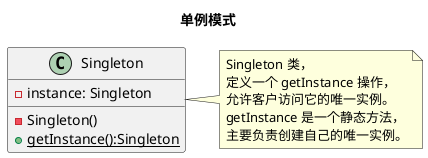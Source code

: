 @startuml

title <b>单例模式</b>

class Singleton {
  - instance: Singleton
  - Singleton()
  + {static} getInstance():Singleton
}
note right: Singleton 类，\n定义一个 getInstance 操作，\n允许客户访问它的唯一实例。\ngetInstance 是一个静态方法，\n主要负责创建自己的唯一实例。

@enduml
